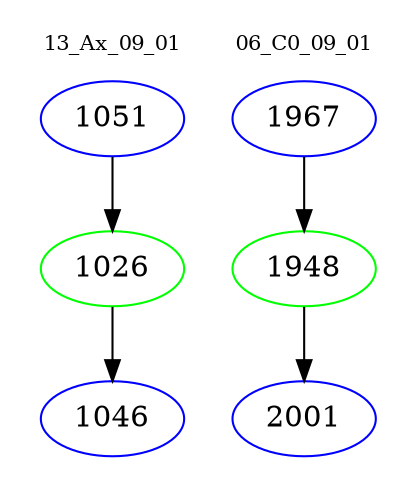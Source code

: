 digraph{
subgraph cluster_0 {
color = white
label = "13_Ax_09_01";
fontsize=10;
T0_1051 [label="1051", color="blue"]
T0_1051 -> T0_1026 [color="black"]
T0_1026 [label="1026", color="green"]
T0_1026 -> T0_1046 [color="black"]
T0_1046 [label="1046", color="blue"]
}
subgraph cluster_1 {
color = white
label = "06_C0_09_01";
fontsize=10;
T1_1967 [label="1967", color="blue"]
T1_1967 -> T1_1948 [color="black"]
T1_1948 [label="1948", color="green"]
T1_1948 -> T1_2001 [color="black"]
T1_2001 [label="2001", color="blue"]
}
}
